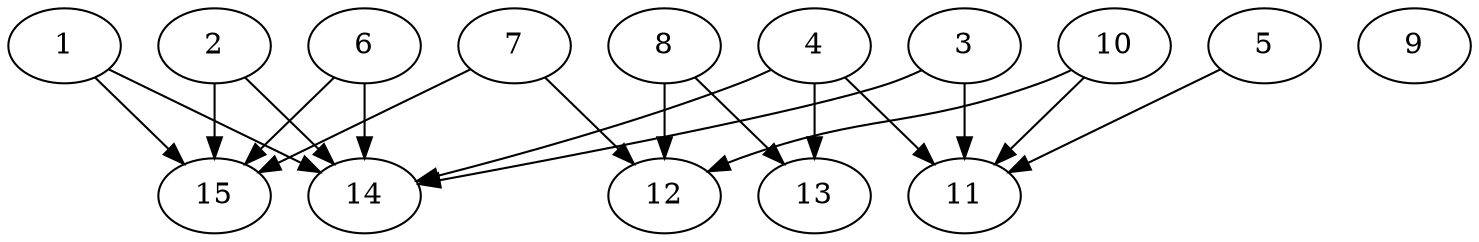// DAG automatically generated by daggen at Thu Oct  3 13:59:26 2019
// ./daggen --dot -n 15 --ccr 0.5 --fat 0.9 --regular 0.5 --density 0.5 --mindata 5242880 --maxdata 52428800 
digraph G {
  1 [size="12912640", alpha="0.04", expect_size="6456320"] 
  1 -> 14 [size ="6456320"]
  1 -> 15 [size ="6456320"]
  2 [size="22607872", alpha="0.04", expect_size="11303936"] 
  2 -> 14 [size ="11303936"]
  2 -> 15 [size ="11303936"]
  3 [size="33140736", alpha="0.11", expect_size="16570368"] 
  3 -> 11 [size ="16570368"]
  3 -> 14 [size ="16570368"]
  4 [size="95707136", alpha="0.08", expect_size="47853568"] 
  4 -> 11 [size ="47853568"]
  4 -> 13 [size ="47853568"]
  4 -> 14 [size ="47853568"]
  5 [size="97019904", alpha="0.04", expect_size="48509952"] 
  5 -> 11 [size ="48509952"]
  6 [size="91381760", alpha="0.14", expect_size="45690880"] 
  6 -> 14 [size ="45690880"]
  6 -> 15 [size ="45690880"]
  7 [size="24698880", alpha="0.18", expect_size="12349440"] 
  7 -> 12 [size ="12349440"]
  7 -> 15 [size ="12349440"]
  8 [size="73381888", alpha="0.11", expect_size="36690944"] 
  8 -> 12 [size ="36690944"]
  8 -> 13 [size ="36690944"]
  9 [size="64729088", alpha="0.02", expect_size="32364544"] 
  10 [size="70957056", alpha="0.10", expect_size="35478528"] 
  10 -> 11 [size ="35478528"]
  10 -> 12 [size ="35478528"]
  11 [size="72306688", alpha="0.10", expect_size="36153344"] 
  12 [size="91676672", alpha="0.05", expect_size="45838336"] 
  13 [size="16011264", alpha="0.17", expect_size="8005632"] 
  14 [size="67022848", alpha="0.10", expect_size="33511424"] 
  15 [size="104261632", alpha="0.20", expect_size="52130816"] 
}
